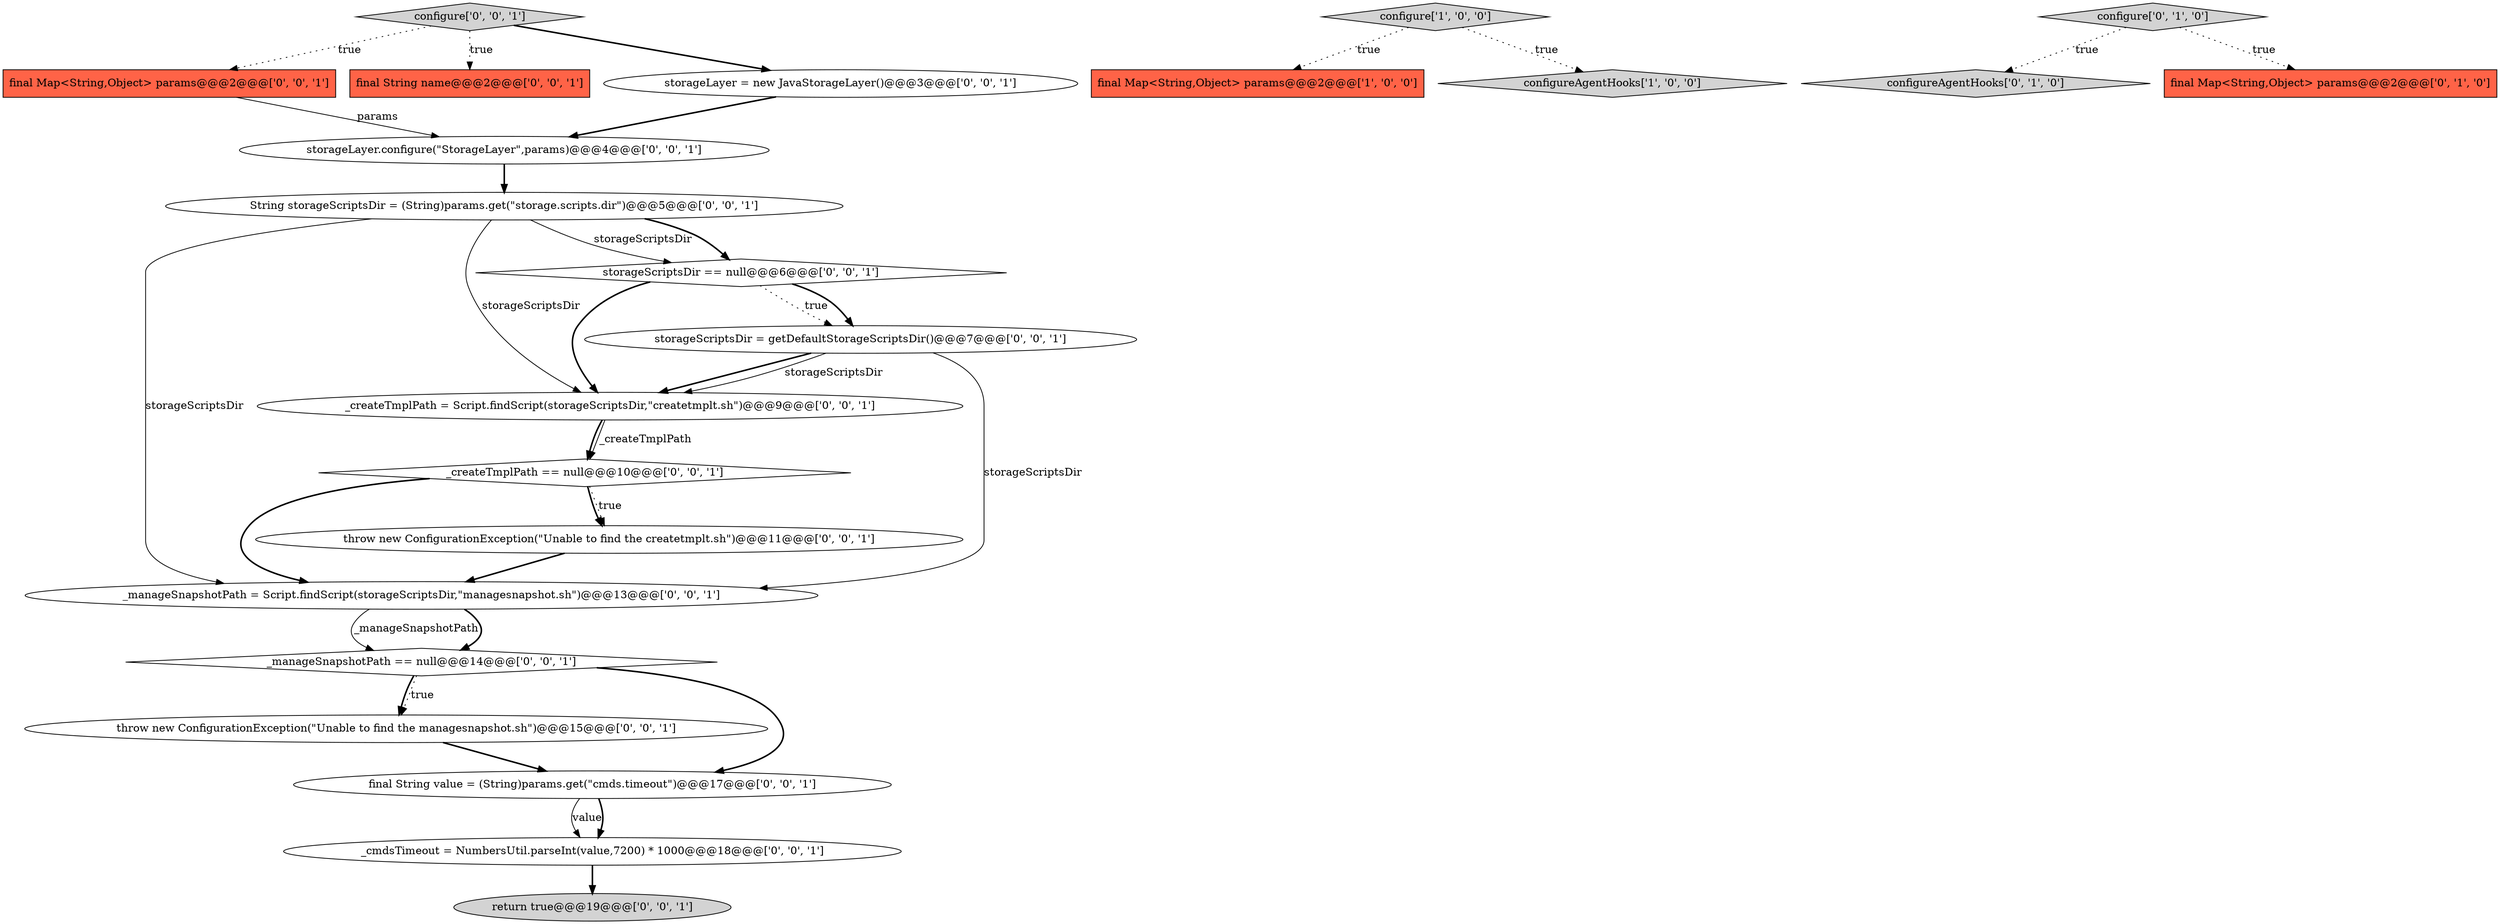 digraph {
8 [style = filled, label = "_manageSnapshotPath = Script.findScript(storageScriptsDir,\"managesnapshot.sh\")@@@13@@@['0', '0', '1']", fillcolor = white, shape = ellipse image = "AAA0AAABBB3BBB"];
16 [style = filled, label = "_createTmplPath = Script.findScript(storageScriptsDir,\"createtmplt.sh\")@@@9@@@['0', '0', '1']", fillcolor = white, shape = ellipse image = "AAA0AAABBB3BBB"];
1 [style = filled, label = "final Map<String,Object> params@@@2@@@['1', '0', '0']", fillcolor = tomato, shape = box image = "AAA0AAABBB1BBB"];
20 [style = filled, label = "_cmdsTimeout = NumbersUtil.parseInt(value,7200) * 1000@@@18@@@['0', '0', '1']", fillcolor = white, shape = ellipse image = "AAA0AAABBB3BBB"];
0 [style = filled, label = "configureAgentHooks['1', '0', '0']", fillcolor = lightgray, shape = diamond image = "AAA0AAABBB1BBB"];
10 [style = filled, label = "_createTmplPath == null@@@10@@@['0', '0', '1']", fillcolor = white, shape = diamond image = "AAA0AAABBB3BBB"];
11 [style = filled, label = "String storageScriptsDir = (String)params.get(\"storage.scripts.dir\")@@@5@@@['0', '0', '1']", fillcolor = white, shape = ellipse image = "AAA0AAABBB3BBB"];
17 [style = filled, label = "throw new ConfigurationException(\"Unable to find the managesnapshot.sh\")@@@15@@@['0', '0', '1']", fillcolor = white, shape = ellipse image = "AAA0AAABBB3BBB"];
9 [style = filled, label = "final Map<String,Object> params@@@2@@@['0', '0', '1']", fillcolor = tomato, shape = box image = "AAA0AAABBB3BBB"];
6 [style = filled, label = "throw new ConfigurationException(\"Unable to find the createtmplt.sh\")@@@11@@@['0', '0', '1']", fillcolor = white, shape = ellipse image = "AAA0AAABBB3BBB"];
15 [style = filled, label = "storageScriptsDir = getDefaultStorageScriptsDir()@@@7@@@['0', '0', '1']", fillcolor = white, shape = ellipse image = "AAA0AAABBB3BBB"];
12 [style = filled, label = "final String name@@@2@@@['0', '0', '1']", fillcolor = tomato, shape = box image = "AAA0AAABBB3BBB"];
4 [style = filled, label = "configure['0', '1', '0']", fillcolor = lightgray, shape = diamond image = "AAA0AAABBB2BBB"];
7 [style = filled, label = "storageScriptsDir == null@@@6@@@['0', '0', '1']", fillcolor = white, shape = diamond image = "AAA0AAABBB3BBB"];
21 [style = filled, label = "_manageSnapshotPath == null@@@14@@@['0', '0', '1']", fillcolor = white, shape = diamond image = "AAA0AAABBB3BBB"];
2 [style = filled, label = "configure['1', '0', '0']", fillcolor = lightgray, shape = diamond image = "AAA0AAABBB1BBB"];
14 [style = filled, label = "storageLayer.configure(\"StorageLayer\",params)@@@4@@@['0', '0', '1']", fillcolor = white, shape = ellipse image = "AAA0AAABBB3BBB"];
18 [style = filled, label = "configure['0', '0', '1']", fillcolor = lightgray, shape = diamond image = "AAA0AAABBB3BBB"];
22 [style = filled, label = "return true@@@19@@@['0', '0', '1']", fillcolor = lightgray, shape = ellipse image = "AAA0AAABBB3BBB"];
19 [style = filled, label = "storageLayer = new JavaStorageLayer()@@@3@@@['0', '0', '1']", fillcolor = white, shape = ellipse image = "AAA0AAABBB3BBB"];
3 [style = filled, label = "configureAgentHooks['0', '1', '0']", fillcolor = lightgray, shape = diamond image = "AAA0AAABBB2BBB"];
5 [style = filled, label = "final Map<String,Object> params@@@2@@@['0', '1', '0']", fillcolor = tomato, shape = box image = "AAA0AAABBB2BBB"];
13 [style = filled, label = "final String value = (String)params.get(\"cmds.timeout\")@@@17@@@['0', '0', '1']", fillcolor = white, shape = ellipse image = "AAA0AAABBB3BBB"];
10->6 [style = bold, label=""];
4->3 [style = dotted, label="true"];
11->7 [style = solid, label="storageScriptsDir"];
15->8 [style = solid, label="storageScriptsDir"];
7->16 [style = bold, label=""];
21->17 [style = bold, label=""];
20->22 [style = bold, label=""];
10->8 [style = bold, label=""];
8->21 [style = solid, label="_manageSnapshotPath"];
21->17 [style = dotted, label="true"];
14->11 [style = bold, label=""];
6->8 [style = bold, label=""];
18->12 [style = dotted, label="true"];
16->10 [style = bold, label=""];
8->21 [style = bold, label=""];
11->8 [style = solid, label="storageScriptsDir"];
11->7 [style = bold, label=""];
2->1 [style = dotted, label="true"];
18->19 [style = bold, label=""];
7->15 [style = dotted, label="true"];
13->20 [style = solid, label="value"];
17->13 [style = bold, label=""];
15->16 [style = bold, label=""];
11->16 [style = solid, label="storageScriptsDir"];
4->5 [style = dotted, label="true"];
10->6 [style = dotted, label="true"];
15->16 [style = solid, label="storageScriptsDir"];
7->15 [style = bold, label=""];
19->14 [style = bold, label=""];
2->0 [style = dotted, label="true"];
13->20 [style = bold, label=""];
9->14 [style = solid, label="params"];
18->9 [style = dotted, label="true"];
16->10 [style = solid, label="_createTmplPath"];
21->13 [style = bold, label=""];
}
